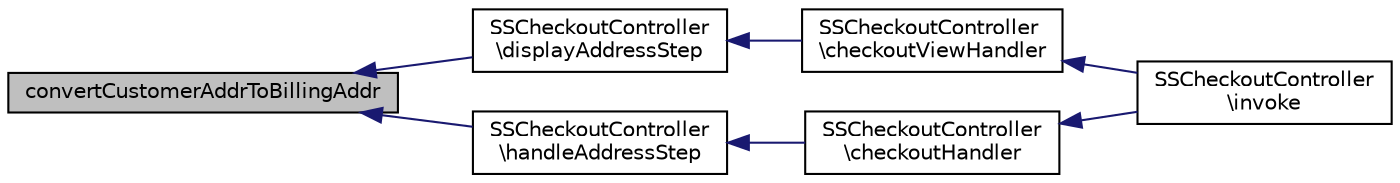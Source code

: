 digraph "convertCustomerAddrToBillingAddr"
{
  edge [fontname="Helvetica",fontsize="10",labelfontname="Helvetica",labelfontsize="10"];
  node [fontname="Helvetica",fontsize="10",shape=record];
  rankdir="LR";
  Node1 [label="convertCustomerAddrToBillingAddr",height=0.2,width=0.4,color="black", fillcolor="grey75", style="filled", fontcolor="black"];
  Node1 -> Node2 [dir="back",color="midnightblue",fontsize="10",style="solid",fontname="Helvetica"];
  Node2 [label="SSCheckoutController\l\\displayAddressStep",height=0.2,width=0.4,color="black", fillcolor="white", style="filled",URL="$class_s_s_checkout_controller.html#af999e424d297f29eb22b72f385545ded",tooltip="Adresse View. "];
  Node2 -> Node3 [dir="back",color="midnightblue",fontsize="10",style="solid",fontname="Helvetica"];
  Node3 [label="SSCheckoutController\l\\checkoutViewHandler",height=0.2,width=0.4,color="black", fillcolor="white", style="filled",URL="$class_s_s_checkout_controller.html#a08bb719581ceca96a42391db628da407"];
  Node3 -> Node4 [dir="back",color="midnightblue",fontsize="10",style="solid",fontname="Helvetica"];
  Node4 [label="SSCheckoutController\l\\invoke",height=0.2,width=0.4,color="black", fillcolor="white", style="filled",URL="$class_s_s_checkout_controller.html#a969cad912937b1e2e6e66b49d8148738"];
  Node1 -> Node5 [dir="back",color="midnightblue",fontsize="10",style="solid",fontname="Helvetica"];
  Node5 [label="SSCheckoutController\l\\handleAddressStep",height=0.2,width=0.4,color="black", fillcolor="white", style="filled",URL="$class_s_s_checkout_controller.html#a591ddd7bd573dd36b23cf23c3d6817e1",tooltip="Adresse Login-Handler. "];
  Node5 -> Node6 [dir="back",color="midnightblue",fontsize="10",style="solid",fontname="Helvetica"];
  Node6 [label="SSCheckoutController\l\\checkoutHandler",height=0.2,width=0.4,color="black", fillcolor="white", style="filled",URL="$class_s_s_checkout_controller.html#aa2a0d5ed77007dbe98a2be79f430971e"];
  Node6 -> Node4 [dir="back",color="midnightblue",fontsize="10",style="solid",fontname="Helvetica"];
}
